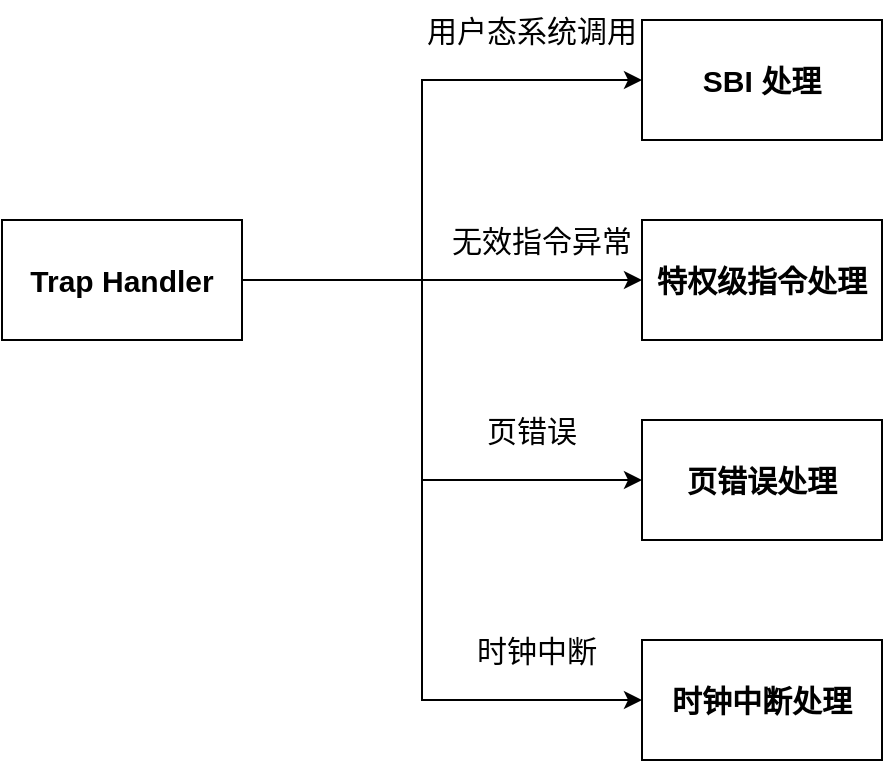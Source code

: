 <mxfile version="21.1.2" type="device">
  <diagram name="第 1 页" id="I9pwOl8dpyKCftlsQeKv">
    <mxGraphModel dx="1114" dy="819" grid="1" gridSize="10" guides="1" tooltips="1" connect="1" arrows="1" fold="1" page="1" pageScale="1" pageWidth="827" pageHeight="1169" math="0" shadow="0">
      <root>
        <mxCell id="0" />
        <mxCell id="1" parent="0" />
        <mxCell id="tDgT15SjHCRqyCxSypUn-1" value="&lt;font style=&quot;font-size: 15px;&quot;&gt;&lt;b&gt;Trap Handler&lt;/b&gt;&lt;/font&gt;" style="rounded=0;whiteSpace=wrap;html=1;" vertex="1" parent="1">
          <mxGeometry x="60" y="300" width="120" height="60" as="geometry" />
        </mxCell>
        <mxCell id="tDgT15SjHCRqyCxSypUn-2" value="&lt;b&gt;&lt;font style=&quot;font-size: 15px;&quot;&gt;特权级指令处理&lt;/font&gt;&lt;/b&gt;" style="rounded=0;whiteSpace=wrap;html=1;" vertex="1" parent="1">
          <mxGeometry x="380" y="300" width="120" height="60" as="geometry" />
        </mxCell>
        <mxCell id="tDgT15SjHCRqyCxSypUn-3" value="" style="endArrow=classic;html=1;rounded=0;entryX=0;entryY=0.5;entryDx=0;entryDy=0;exitX=1;exitY=0.5;exitDx=0;exitDy=0;" edge="1" parent="1" source="tDgT15SjHCRqyCxSypUn-1" target="tDgT15SjHCRqyCxSypUn-2">
          <mxGeometry width="50" height="50" relative="1" as="geometry">
            <mxPoint x="180" y="340" as="sourcePoint" />
            <mxPoint x="230" y="290" as="targetPoint" />
          </mxGeometry>
        </mxCell>
        <mxCell id="tDgT15SjHCRqyCxSypUn-4" value="&lt;font style=&quot;font-size: 15px;&quot;&gt;&lt;b&gt;SBI 处理&lt;/b&gt;&lt;/font&gt;" style="rounded=0;whiteSpace=wrap;html=1;" vertex="1" parent="1">
          <mxGeometry x="380" y="200" width="120" height="60" as="geometry" />
        </mxCell>
        <mxCell id="tDgT15SjHCRqyCxSypUn-5" value="" style="endArrow=classic;html=1;rounded=0;entryX=0;entryY=0.5;entryDx=0;entryDy=0;" edge="1" parent="1" target="tDgT15SjHCRqyCxSypUn-4">
          <mxGeometry width="50" height="50" relative="1" as="geometry">
            <mxPoint x="270" y="330" as="sourcePoint" />
            <mxPoint x="270" y="220" as="targetPoint" />
            <Array as="points">
              <mxPoint x="270" y="230" />
            </Array>
          </mxGeometry>
        </mxCell>
        <mxCell id="tDgT15SjHCRqyCxSypUn-6" value="&lt;font style=&quot;font-size: 15px;&quot;&gt;&lt;b&gt;页错误处理&lt;/b&gt;&lt;/font&gt;" style="rounded=0;whiteSpace=wrap;html=1;" vertex="1" parent="1">
          <mxGeometry x="380" y="400" width="120" height="60" as="geometry" />
        </mxCell>
        <mxCell id="tDgT15SjHCRqyCxSypUn-7" value="" style="endArrow=classic;html=1;rounded=0;entryX=0;entryY=0.5;entryDx=0;entryDy=0;" edge="1" parent="1" target="tDgT15SjHCRqyCxSypUn-6">
          <mxGeometry width="50" height="50" relative="1" as="geometry">
            <mxPoint x="270" y="330" as="sourcePoint" />
            <mxPoint x="350" y="410" as="targetPoint" />
            <Array as="points">
              <mxPoint x="270" y="430" />
            </Array>
          </mxGeometry>
        </mxCell>
        <mxCell id="tDgT15SjHCRqyCxSypUn-8" value="&lt;span style=&quot;font-size: 15px;&quot;&gt;无效指令异常&lt;/span&gt;" style="text;html=1;strokeColor=none;fillColor=none;align=center;verticalAlign=middle;whiteSpace=wrap;rounded=0;" vertex="1" parent="1">
          <mxGeometry x="280" y="290" width="100" height="40" as="geometry" />
        </mxCell>
        <mxCell id="tDgT15SjHCRqyCxSypUn-9" value="&lt;font style=&quot;font-size: 15px;&quot;&gt;用户态系统调用&lt;/font&gt;" style="text;html=1;strokeColor=none;fillColor=none;align=center;verticalAlign=middle;whiteSpace=wrap;rounded=0;" vertex="1" parent="1">
          <mxGeometry x="270" y="190" width="110" height="30" as="geometry" />
        </mxCell>
        <mxCell id="tDgT15SjHCRqyCxSypUn-10" value="&lt;font style=&quot;font-size: 15px;&quot;&gt;页错误&lt;/font&gt;" style="text;html=1;strokeColor=none;fillColor=none;align=center;verticalAlign=middle;whiteSpace=wrap;rounded=0;" vertex="1" parent="1">
          <mxGeometry x="295" y="390" width="60" height="30" as="geometry" />
        </mxCell>
        <mxCell id="tDgT15SjHCRqyCxSypUn-11" value="&lt;font style=&quot;font-size: 15px;&quot;&gt;&lt;b&gt;时钟中断处理&lt;/b&gt;&lt;/font&gt;" style="rounded=0;whiteSpace=wrap;html=1;" vertex="1" parent="1">
          <mxGeometry x="380" y="510" width="120" height="60" as="geometry" />
        </mxCell>
        <mxCell id="tDgT15SjHCRqyCxSypUn-12" value="" style="endArrow=classic;html=1;rounded=0;" edge="1" parent="1">
          <mxGeometry width="50" height="50" relative="1" as="geometry">
            <mxPoint x="270" y="430" as="sourcePoint" />
            <mxPoint x="380" y="540" as="targetPoint" />
            <Array as="points">
              <mxPoint x="270" y="540" />
            </Array>
          </mxGeometry>
        </mxCell>
        <mxCell id="tDgT15SjHCRqyCxSypUn-13" value="&lt;font style=&quot;font-size: 15px;&quot;&gt;时钟中断&lt;/font&gt;" style="text;html=1;strokeColor=none;fillColor=none;align=center;verticalAlign=middle;whiteSpace=wrap;rounded=0;" vertex="1" parent="1">
          <mxGeometry x="295" y="500" width="65" height="30" as="geometry" />
        </mxCell>
      </root>
    </mxGraphModel>
  </diagram>
</mxfile>
